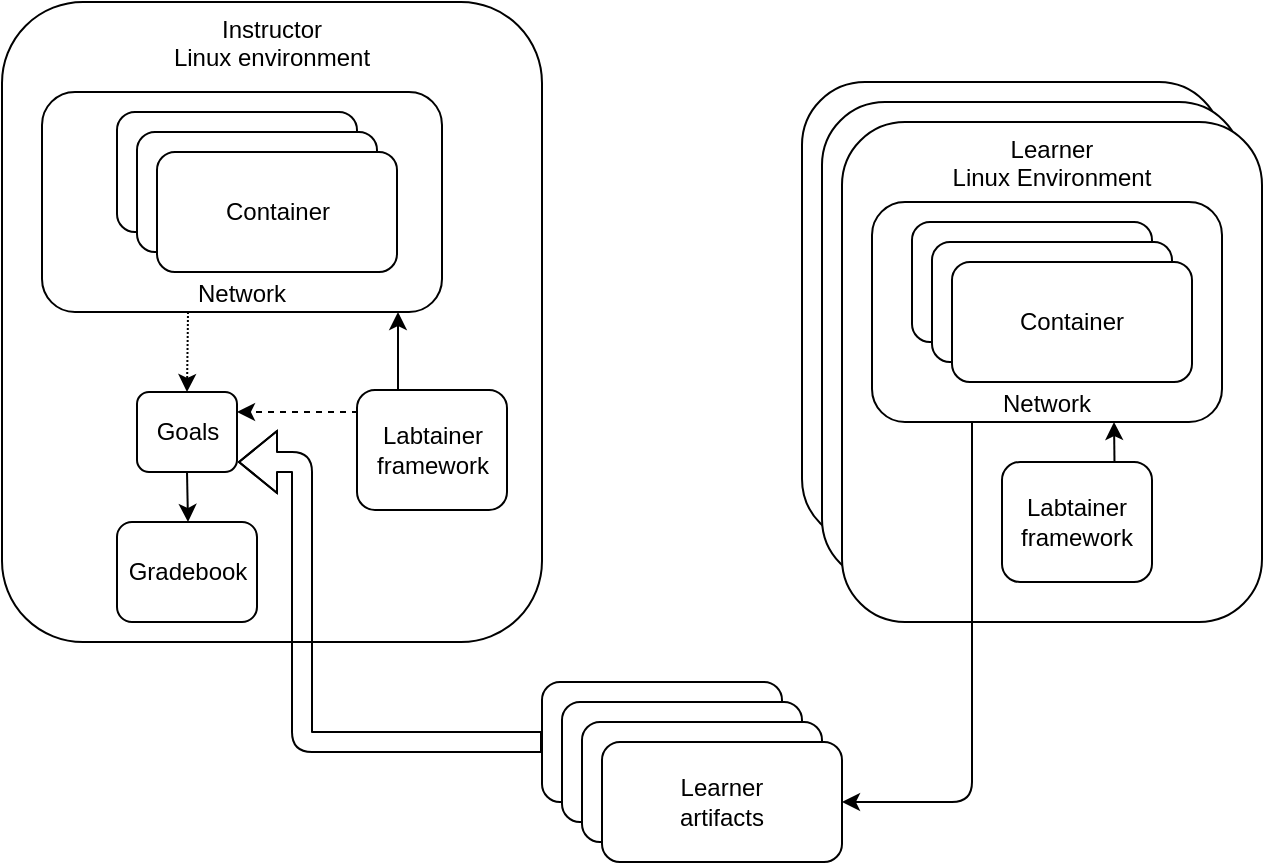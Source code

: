<?xml version="1.0" encoding="UTF-8"?>
<mxGraphModel dx="946" dy="646" grid="1" gridSize="10" guides="1" tooltips="1" connect="1" arrows="1" fold="1" page="1" pageScale="1" pageWidth="1169" pageHeight="827" math="0" shadow="0"><root><mxCell id="0"/><mxCell id="1" parent="0"/><mxCell id="h9p44vE_Q4Z2ryJYsF7m-4" value="Learner" style="rounded=1;whiteSpace=wrap;html=1;verticalAlign=top;" parent="1" vertex="1"><mxGeometry x="540" y="190" width="210" height="230" as="geometry"/></mxCell><mxCell id="h9p44vE_Q4Z2ryJYsF7m-10" value="Learner" style="rounded=1;whiteSpace=wrap;html=1;verticalAlign=top;" parent="1" vertex="1"><mxGeometry x="550" y="200" width="210" height="240" as="geometry"/></mxCell><mxCell id="h9p44vE_Q4Z2ryJYsF7m-11" value="Learner&lt;br&gt;Linux Environment&lt;br&gt;" style="rounded=1;whiteSpace=wrap;html=1;verticalAlign=top;" parent="1" vertex="1"><mxGeometry x="560" y="210" width="210" height="250" as="geometry"/></mxCell><mxCell id="h9p44vE_Q4Z2ryJYsF7m-25" value="Network" style="rounded=1;whiteSpace=wrap;html=1;verticalAlign=bottom;" parent="1" vertex="1"><mxGeometry x="575" y="250" width="175" height="110" as="geometry"/></mxCell><mxCell id="h9p44vE_Q4Z2ryJYsF7m-1" value="Instructor&lt;br&gt;Linux environment&lt;br&gt;" style="rounded=1;whiteSpace=wrap;html=1;verticalAlign=top;" parent="1" vertex="1"><mxGeometry x="140" y="150" width="270" height="320" as="geometry"/></mxCell><mxCell id="h9p44vE_Q4Z2ryJYsF7m-6" value="Learner&lt;br&gt;artifacts&lt;br&gt;" style="rounded=1;whiteSpace=wrap;html=1;" parent="1" vertex="1"><mxGeometry x="410" y="490" width="120" height="60" as="geometry"/></mxCell><mxCell id="h9p44vE_Q4Z2ryJYsF7m-7" value="Learner&lt;br&gt;artifacts&lt;br&gt;" style="rounded=1;whiteSpace=wrap;html=1;" parent="1" vertex="1"><mxGeometry x="420" y="500" width="120" height="60" as="geometry"/></mxCell><mxCell id="h9p44vE_Q4Z2ryJYsF7m-8" value="Learner&lt;br&gt;artifacts&lt;br&gt;" style="rounded=1;whiteSpace=wrap;html=1;" parent="1" vertex="1"><mxGeometry x="430" y="510" width="120" height="60" as="geometry"/></mxCell><mxCell id="h9p44vE_Q4Z2ryJYsF7m-9" value="Learner&lt;br&gt;artifacts&lt;br&gt;" style="rounded=1;whiteSpace=wrap;html=1;" parent="1" vertex="1"><mxGeometry x="440" y="520" width="120" height="60" as="geometry"/></mxCell><mxCell id="h9p44vE_Q4Z2ryJYsF7m-13" value="Container&lt;br&gt;" style="rounded=1;whiteSpace=wrap;html=1;" parent="1" vertex="1"><mxGeometry x="595" y="260" width="120" height="60" as="geometry"/></mxCell><mxCell id="h9p44vE_Q4Z2ryJYsF7m-15" value="Labtainer&lt;br&gt;framework&lt;br&gt;" style="rounded=1;whiteSpace=wrap;html=1;" parent="1" vertex="1"><mxGeometry x="640" y="380" width="75" height="60" as="geometry"/></mxCell><mxCell id="h9p44vE_Q4Z2ryJYsF7m-16" value="" style="endArrow=classic;html=1;exitX=0.75;exitY=0;exitDx=0;exitDy=0;" parent="1" source="h9p44vE_Q4Z2ryJYsF7m-15" edge="1"><mxGeometry width="50" height="50" relative="1" as="geometry"><mxPoint x="140" y="670" as="sourcePoint"/><mxPoint x="696" y="360" as="targetPoint"/></mxGeometry></mxCell><mxCell id="h9p44vE_Q4Z2ryJYsF7m-17" value="Labtainer&lt;br&gt;framework&lt;br&gt;" style="rounded=1;whiteSpace=wrap;html=1;" parent="1" vertex="1"><mxGeometry x="317.5" y="344" width="75" height="60" as="geometry"/></mxCell><mxCell id="h9p44vE_Q4Z2ryJYsF7m-18" value="" style="endArrow=classic;html=1;entryX=1;entryY=0.5;entryDx=0;entryDy=0;" parent="1" target="h9p44vE_Q4Z2ryJYsF7m-9" edge="1"><mxGeometry width="50" height="50" relative="1" as="geometry"><mxPoint x="625" y="360" as="sourcePoint"/><mxPoint x="190" y="620" as="targetPoint"/><Array as="points"><mxPoint x="625" y="550"/></Array></mxGeometry></mxCell><mxCell id="h9p44vE_Q4Z2ryJYsF7m-19" value="" style="shape=flexArrow;endArrow=classic;html=1;exitX=0;exitY=0.5;exitDx=0;exitDy=0;" parent="1" source="h9p44vE_Q4Z2ryJYsF7m-6" edge="1"><mxGeometry width="50" height="50" relative="1" as="geometry"><mxPoint x="140" y="670" as="sourcePoint"/><mxPoint x="258" y="380" as="targetPoint"/><Array as="points"><mxPoint x="370" y="520"/><mxPoint x="290" y="520"/><mxPoint x="290" y="440"/><mxPoint x="290" y="380"/></Array></mxGeometry></mxCell><mxCell id="h9p44vE_Q4Z2ryJYsF7m-20" value="" style="endArrow=classic;html=1;entryX=0.89;entryY=1;entryDx=0;entryDy=0;entryPerimeter=0;" parent="1" target="h9p44vE_Q4Z2ryJYsF7m-26" edge="1"><mxGeometry width="50" height="50" relative="1" as="geometry"><mxPoint x="338" y="344" as="sourcePoint"/><mxPoint x="335" y="310" as="targetPoint"/></mxGeometry></mxCell><mxCell id="h9p44vE_Q4Z2ryJYsF7m-21" value="Gradebook" style="rounded=1;whiteSpace=wrap;html=1;" parent="1" vertex="1"><mxGeometry x="197.5" y="410" width="70" height="50" as="geometry"/></mxCell><mxCell id="h9p44vE_Q4Z2ryJYsF7m-22" value="" style="endArrow=classic;html=1;exitX=0.5;exitY=1;exitDx=0;exitDy=0;entryX=0.552;entryY=0.781;entryDx=0;entryDy=0;entryPerimeter=0;" parent="1" source="h9p44vE_Q4Z2ryJYsF7m-30" edge="1"><mxGeometry width="50" height="50" relative="1" as="geometry"><mxPoint x="180" y="310" as="sourcePoint"/><mxPoint x="233" y="410" as="targetPoint"/></mxGeometry></mxCell><mxCell id="h9p44vE_Q4Z2ryJYsF7m-23" value="Container&lt;br&gt;" style="rounded=1;whiteSpace=wrap;html=1;" parent="1" vertex="1"><mxGeometry x="605" y="270" width="120" height="60" as="geometry"/></mxCell><mxCell id="h9p44vE_Q4Z2ryJYsF7m-24" value="Container&lt;br&gt;" style="rounded=1;whiteSpace=wrap;html=1;" parent="1" vertex="1"><mxGeometry x="615" y="280" width="120" height="60" as="geometry"/></mxCell><mxCell id="h9p44vE_Q4Z2ryJYsF7m-26" value="Network" style="rounded=1;whiteSpace=wrap;html=1;verticalAlign=bottom;" parent="1" vertex="1"><mxGeometry x="160" y="195" width="200" height="110" as="geometry"/></mxCell><mxCell id="h9p44vE_Q4Z2ryJYsF7m-27" value="Container&lt;br&gt;" style="rounded=1;whiteSpace=wrap;html=1;" parent="1" vertex="1"><mxGeometry x="197.5" y="205" width="120" height="60" as="geometry"/></mxCell><mxCell id="h9p44vE_Q4Z2ryJYsF7m-28" value="Container&lt;br&gt;" style="rounded=1;whiteSpace=wrap;html=1;" parent="1" vertex="1"><mxGeometry x="207.5" y="215" width="120" height="60" as="geometry"/></mxCell><mxCell id="h9p44vE_Q4Z2ryJYsF7m-29" value="Container&lt;br&gt;" style="rounded=1;whiteSpace=wrap;html=1;" parent="1" vertex="1"><mxGeometry x="217.5" y="225" width="120" height="60" as="geometry"/></mxCell><mxCell id="h9p44vE_Q4Z2ryJYsF7m-30" value="Goals" style="rounded=1;whiteSpace=wrap;html=1;" parent="1" vertex="1"><mxGeometry x="207.5" y="345" width="50" height="40" as="geometry"/></mxCell><mxCell id="h9p44vE_Q4Z2ryJYsF7m-31" value="" style="endArrow=classic;html=1;entryX=0.5;entryY=0;entryDx=0;entryDy=0;dashed=1;dashPattern=1 1;" parent="1" target="h9p44vE_Q4Z2ryJYsF7m-30" edge="1"><mxGeometry width="50" height="50" relative="1" as="geometry"><mxPoint x="233" y="305" as="sourcePoint"/><mxPoint x="255" y="334" as="targetPoint"/><Array as="points"/></mxGeometry></mxCell><mxCell id="h9p44vE_Q4Z2ryJYsF7m-34" value="" style="endArrow=classic;html=1;dashed=1;entryX=1;entryY=0.25;entryDx=0;entryDy=0;" parent="1" target="h9p44vE_Q4Z2ryJYsF7m-30" edge="1"><mxGeometry width="50" height="50" relative="1" as="geometry"><mxPoint x="318" y="355" as="sourcePoint"/><mxPoint x="190" y="600" as="targetPoint"/></mxGeometry></mxCell></root></mxGraphModel>